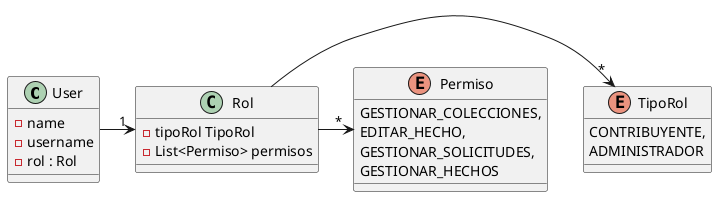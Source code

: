 @startuml
class User {
  -name
  -username
  -rol : Rol
}

class Rol {
  -tipoRol TipoRol
  -List<Permiso> permisos
}

enum Permiso {
  GESTIONAR_COLECCIONES,
    EDITAR_HECHO,
    GESTIONAR_SOLICITUDES,
    GESTIONAR_HECHOS
}

enum TipoRol {
  CONTRIBUYENTE,
  ADMINISTRADOR
}

User -> "1" Rol

Rol -> " * "TipoRol
Rol -> " * "Permiso
@enduml